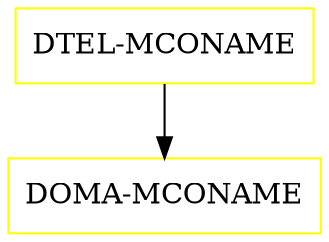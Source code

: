 digraph G {
  "DTEL-MCONAME" [shape=box,color=yellow];
  "DOMA-MCONAME" [shape=box,color=yellow,URL="./DOMA_MCONAME.html"];
  "DTEL-MCONAME" -> "DOMA-MCONAME";
}
